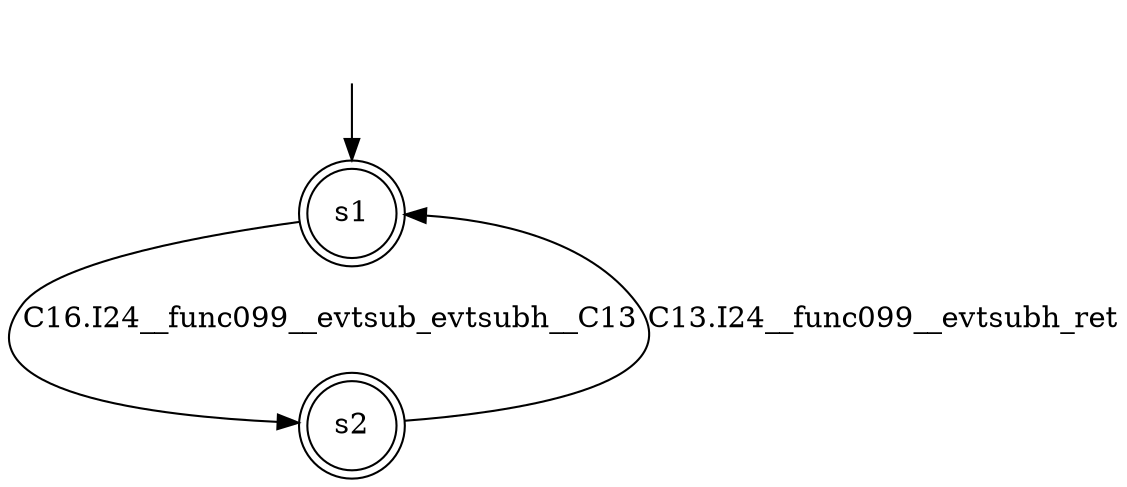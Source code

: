 digraph automaton {
	1 [label=<s1> shape="doublecircle"];
	2 [label=<s2> shape="doublecircle"];
	__init1 [label=<> shape="none"];
	__init1 -> 1;
	1 -> 2 [label=<C16.I24__func099__evtsub_evtsubh__C13> id="1-0-2"];
	2 -> 1 [label=<C13.I24__func099__evtsubh_ret> id="2-0-1"];
}

